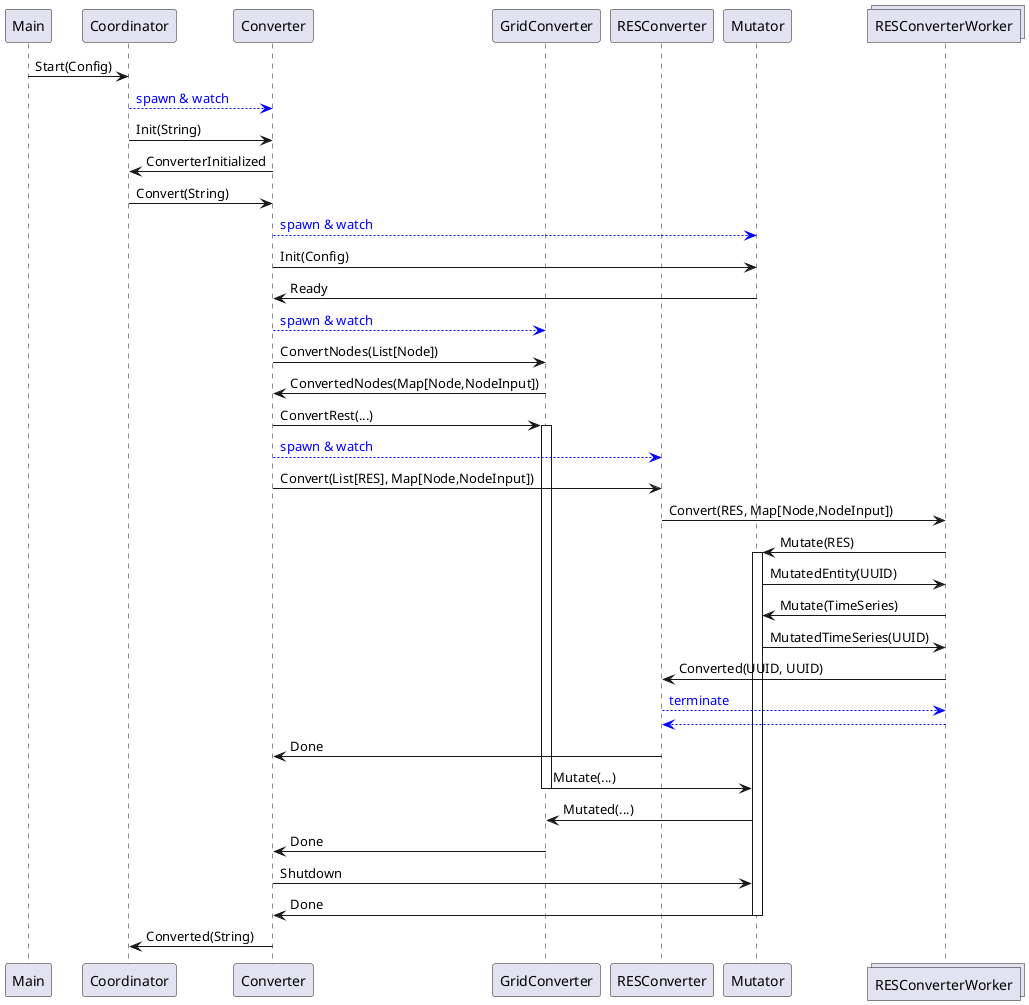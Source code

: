@startuml

participant Main
participant Coordinator
participant Converter
participant GridConverter
participant RESConverter
participant Mutator
collections RESConverterWorker

Main -> Coordinator: Start(Config)
Coordinator --[#blue]> Converter: <font color=blue>spawn & watch</font>
Coordinator -> Converter: Init(String)
Coordinator <- Converter: ConverterInitialized
Coordinator -> Converter: Convert(String)
Converter --[#blue]> Mutator: <font color=blue>spawn & watch</font>
Converter -> Mutator: Init(Config)
Converter <- Mutator: Ready
Converter --[#blue]> GridConverter: <font color=blue>spawn & watch</font>
Converter -> GridConverter: ConvertNodes(List[Node])
Converter <- GridConverter: ConvertedNodes(Map[Node,NodeInput])

Converter -> GridConverter: ConvertRest(...)
activate GridConverter

Converter --[#blue]> RESConverter: <font color=blue>spawn & watch</font>
Converter -> RESConverter: Convert(List[RES], Map[Node,NodeInput])
RESConverter -> RESConverterWorker: Convert(RES, Map[Node,NodeInput])
RESConverterWorker -> Mutator: Mutate(RES)
activate Mutator
RESConverterWorker <- Mutator: MutatedEntity(UUID)
RESConverterWorker -> Mutator: Mutate(TimeSeries)
RESConverterWorker <- Mutator: MutatedTimeSeries(UUID)
RESConverter <- RESConverterWorker: Converted(UUID, UUID)
RESConverter --[#blue]> RESConverterWorker: <font color=blue>terminate</font>
RESConverter <--[#blue] RESConverterWorker
Converter <- RESConverter: Done

GridConverter -> Mutator: Mutate(...)
deactivate GridConverter
GridConverter <- Mutator: Mutated(...)
Converter <- GridConverter: Done

Converter -> Mutator: Shutdown
Converter <- Mutator: Done
deactivate Mutator

Coordinator <- Converter: Converted(String)
@enduml